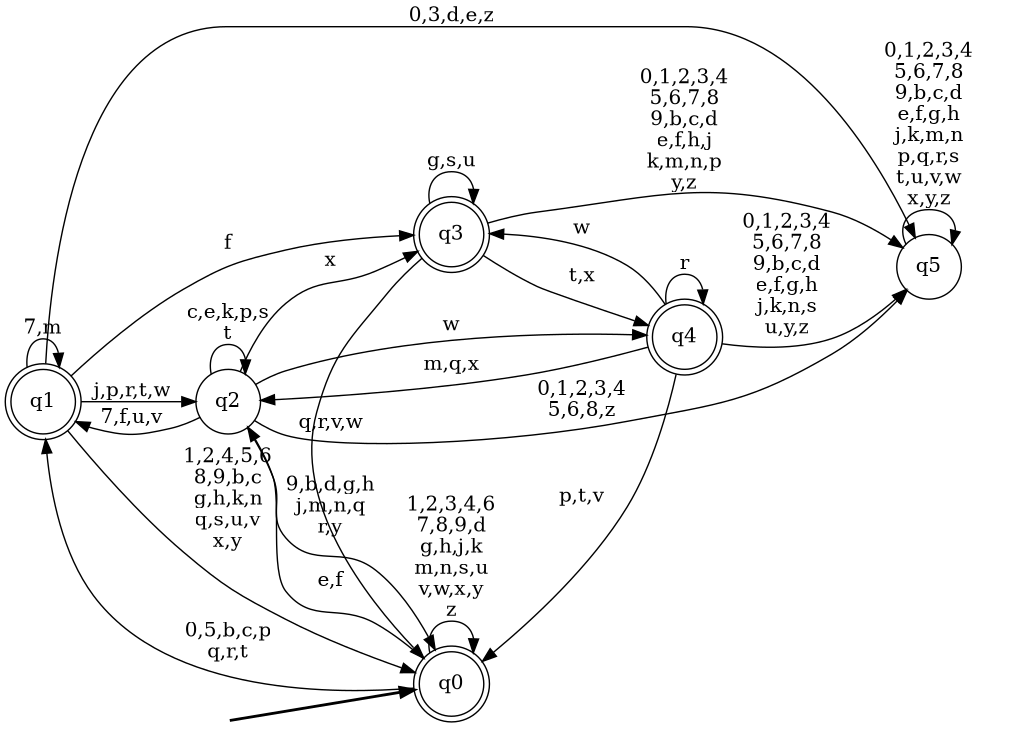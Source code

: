 digraph BlueStar {
__start0 [style = invis, shape = none, label = "", width = 0, height = 0];

rankdir=LR;
size="8,5";

s0 [style="rounded,filled", color="black", fillcolor="white" shape="doublecircle", label="q0"];
s1 [style="rounded,filled", color="black", fillcolor="white" shape="doublecircle", label="q1"];
s2 [style="filled", color="black", fillcolor="white" shape="circle", label="q2"];
s3 [style="rounded,filled", color="black", fillcolor="white" shape="doublecircle", label="q3"];
s4 [style="rounded,filled", color="black", fillcolor="white" shape="doublecircle", label="q4"];
s5 [style="filled", color="black", fillcolor="white" shape="circle", label="q5"];
subgraph cluster_main { 
	graph [pad=".75", ranksep="0.15", nodesep="0.15"];
	 style=invis; 
	__start0 -> s0 [penwidth=2];
}
s0 -> s0 [label="1,2,3,4,6\n7,8,9,d\ng,h,j,k\nm,n,s,u\nv,w,x,y\nz"];
s0 -> s1 [label="0,5,b,c,p\nq,r,t"];
s0 -> s2 [label="e,f"];
s1 -> s0 [label="1,2,4,5,6\n8,9,b,c\ng,h,k,n\nq,s,u,v\nx,y"];
s1 -> s1 [label="7,m"];
s1 -> s2 [label="j,p,r,t,w"];
s1 -> s3 [label="f"];
s1 -> s5 [label="0,3,d,e,z"];
s2 -> s0 [label="9,b,d,g,h\nj,m,n,q\nr,y"];
s2 -> s1 [label="7,f,u,v"];
s2 -> s2 [label="c,e,k,p,s\nt"];
s2 -> s3 [label="x"];
s2 -> s4 [label="w"];
s2 -> s5 [label="0,1,2,3,4\n5,6,8,z"];
s3 -> s0 [label="q,r,v,w"];
s3 -> s3 [label="g,s,u"];
s3 -> s4 [label="t,x"];
s3 -> s5 [label="0,1,2,3,4\n5,6,7,8\n9,b,c,d\ne,f,h,j\nk,m,n,p\ny,z"];
s4 -> s0 [label="p,t,v"];
s4 -> s2 [label="m,q,x"];
s4 -> s3 [label="w"];
s4 -> s4 [label="r"];
s4 -> s5 [label="0,1,2,3,4\n5,6,7,8\n9,b,c,d\ne,f,g,h\nj,k,n,s\nu,y,z"];
s5 -> s5 [label="0,1,2,3,4\n5,6,7,8\n9,b,c,d\ne,f,g,h\nj,k,m,n\np,q,r,s\nt,u,v,w\nx,y,z"];

}